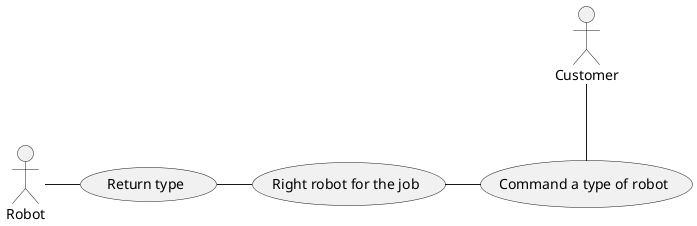 @startuml UseCase1

actor Customer as C
actor Robot as R

usecase Command as "Command a type of robot"
usecase GiveType as "Return type"
usecase CheckType as "Right robot for the job"

C -- Command

GiveType - CheckType
CheckType - Command 
R - GiveType
@enduml

'As a customer, I want to be able to command a specific type 
'of robot to complete a task so that I can make sure the
' right robot is doing the job.
